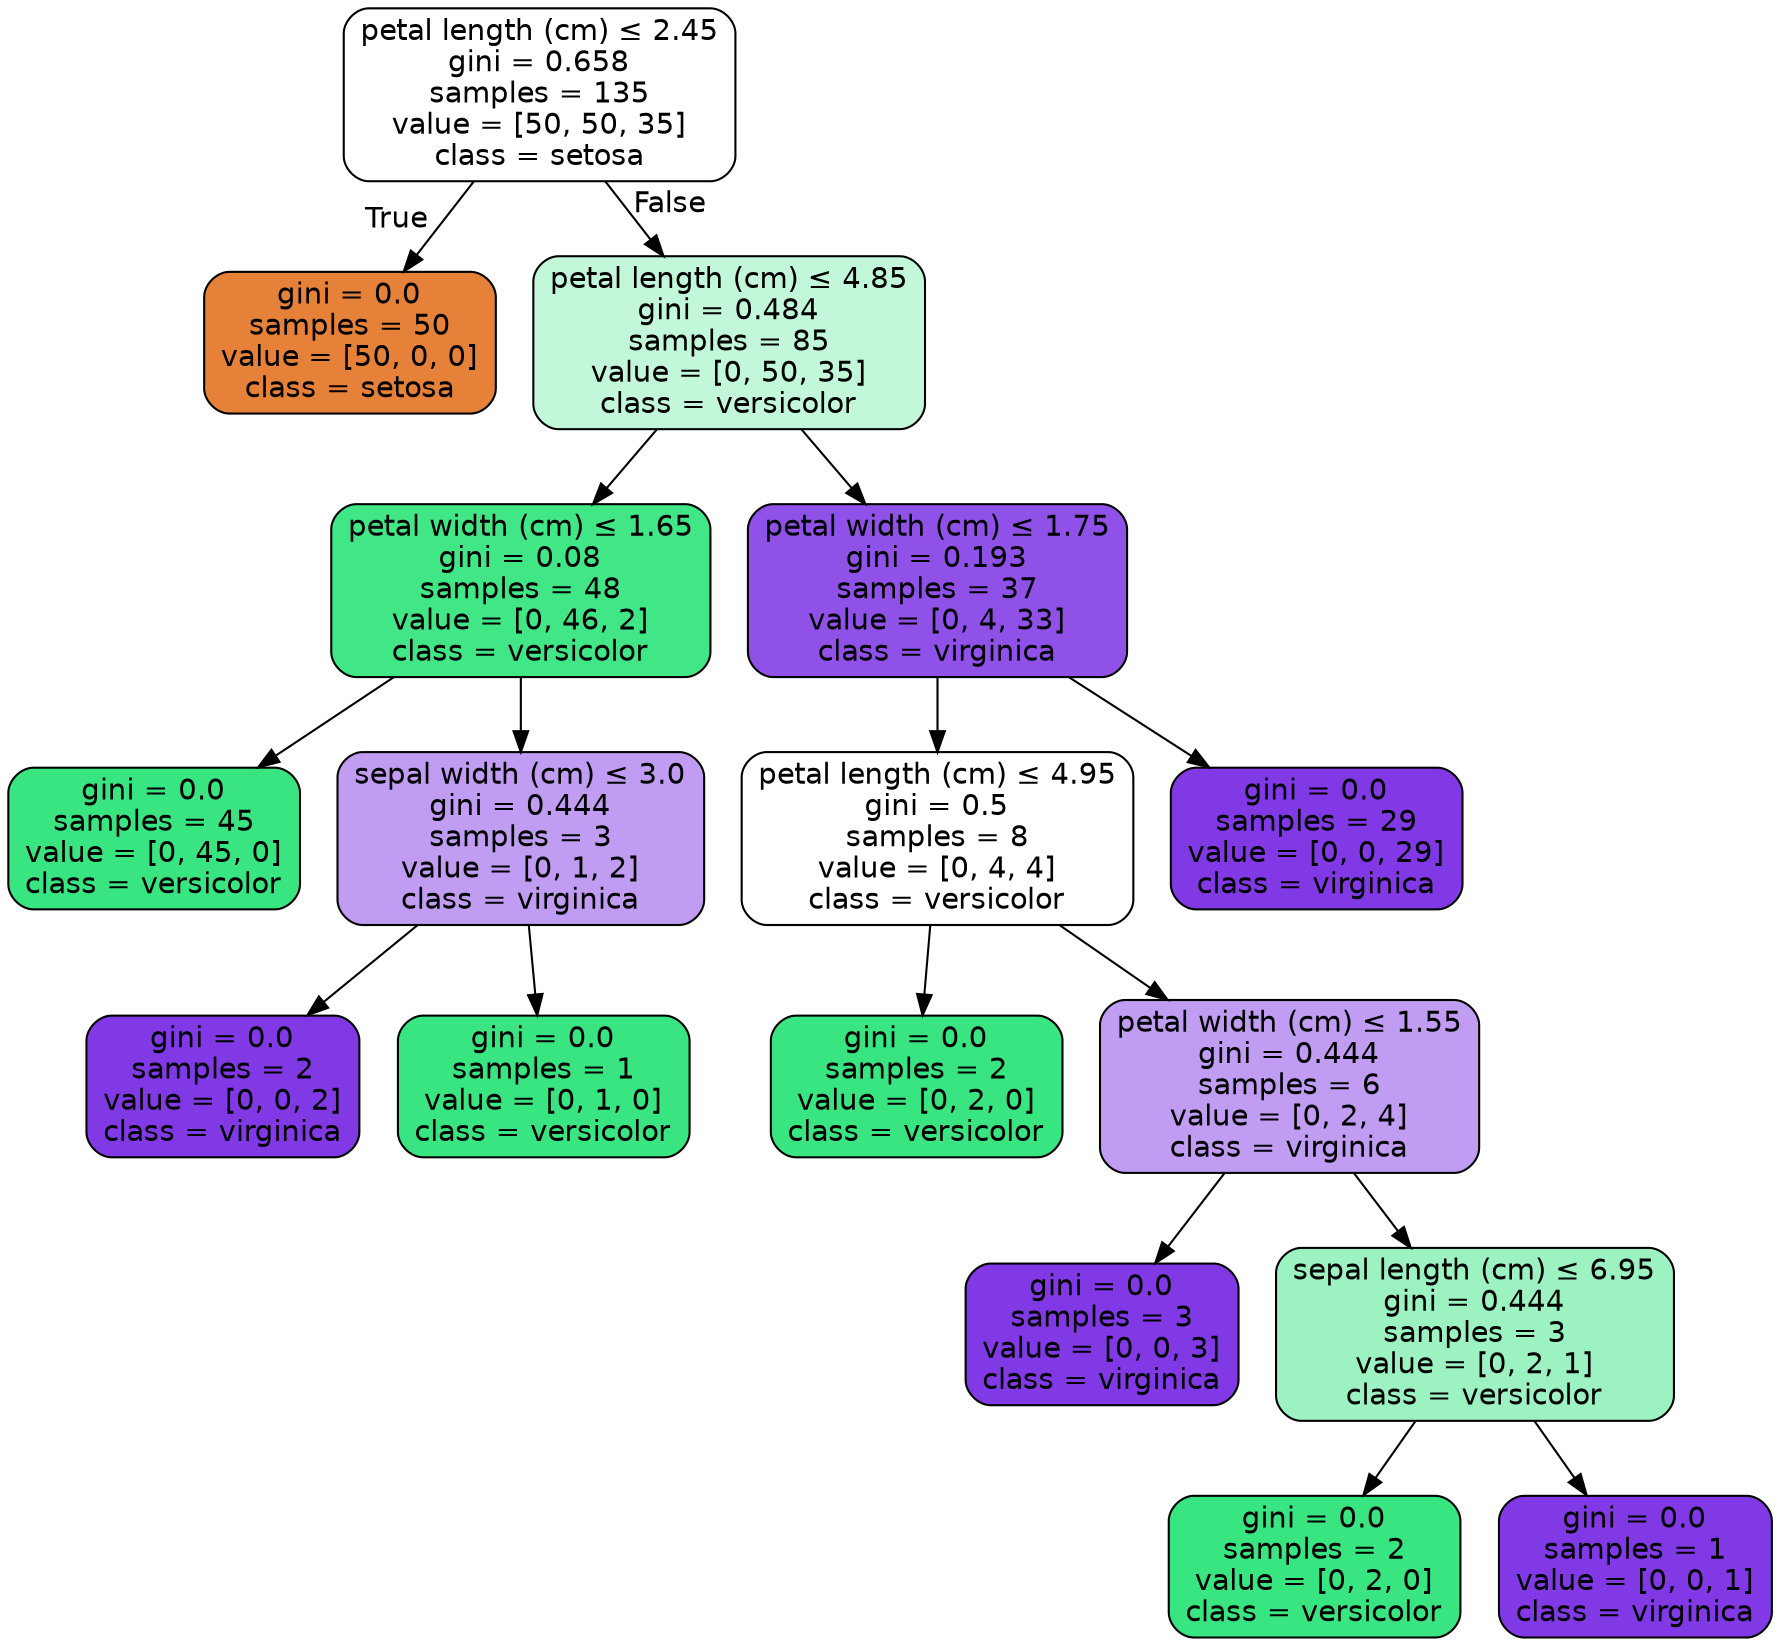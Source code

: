 digraph Tree {
node [shape=box, style="filled, rounded", color="black", fontname=helvetica] ;
edge [fontname=helvetica] ;
0 [label=<petal length (cm) &le; 2.45<br/>gini = 0.658<br/>samples = 135<br/>value = [50, 50, 35]<br/>class = setosa>, fillcolor="#e5813900"] ;
1 [label=<gini = 0.0<br/>samples = 50<br/>value = [50, 0, 0]<br/>class = setosa>, fillcolor="#e58139ff"] ;
0 -> 1 [labeldistance=2.5, labelangle=45, headlabel="True"] ;
2 [label=<petal length (cm) &le; 4.85<br/>gini = 0.484<br/>samples = 85<br/>value = [0, 50, 35]<br/>class = versicolor>, fillcolor="#39e5814d"] ;
0 -> 2 [labeldistance=2.5, labelangle=-45, headlabel="False"] ;
3 [label=<petal width (cm) &le; 1.65<br/>gini = 0.08<br/>samples = 48<br/>value = [0, 46, 2]<br/>class = versicolor>, fillcolor="#39e581f4"] ;
2 -> 3 ;
4 [label=<gini = 0.0<br/>samples = 45<br/>value = [0, 45, 0]<br/>class = versicolor>, fillcolor="#39e581ff"] ;
3 -> 4 ;
5 [label=<sepal width (cm) &le; 3.0<br/>gini = 0.444<br/>samples = 3<br/>value = [0, 1, 2]<br/>class = virginica>, fillcolor="#8139e57f"] ;
3 -> 5 ;
6 [label=<gini = 0.0<br/>samples = 2<br/>value = [0, 0, 2]<br/>class = virginica>, fillcolor="#8139e5ff"] ;
5 -> 6 ;
7 [label=<gini = 0.0<br/>samples = 1<br/>value = [0, 1, 0]<br/>class = versicolor>, fillcolor="#39e581ff"] ;
5 -> 7 ;
8 [label=<petal width (cm) &le; 1.75<br/>gini = 0.193<br/>samples = 37<br/>value = [0, 4, 33]<br/>class = virginica>, fillcolor="#8139e5e0"] ;
2 -> 8 ;
9 [label=<petal length (cm) &le; 4.95<br/>gini = 0.5<br/>samples = 8<br/>value = [0, 4, 4]<br/>class = versicolor>, fillcolor="#39e58100"] ;
8 -> 9 ;
10 [label=<gini = 0.0<br/>samples = 2<br/>value = [0, 2, 0]<br/>class = versicolor>, fillcolor="#39e581ff"] ;
9 -> 10 ;
11 [label=<petal width (cm) &le; 1.55<br/>gini = 0.444<br/>samples = 6<br/>value = [0, 2, 4]<br/>class = virginica>, fillcolor="#8139e57f"] ;
9 -> 11 ;
12 [label=<gini = 0.0<br/>samples = 3<br/>value = [0, 0, 3]<br/>class = virginica>, fillcolor="#8139e5ff"] ;
11 -> 12 ;
13 [label=<sepal length (cm) &le; 6.95<br/>gini = 0.444<br/>samples = 3<br/>value = [0, 2, 1]<br/>class = versicolor>, fillcolor="#39e5817f"] ;
11 -> 13 ;
14 [label=<gini = 0.0<br/>samples = 2<br/>value = [0, 2, 0]<br/>class = versicolor>, fillcolor="#39e581ff"] ;
13 -> 14 ;
15 [label=<gini = 0.0<br/>samples = 1<br/>value = [0, 0, 1]<br/>class = virginica>, fillcolor="#8139e5ff"] ;
13 -> 15 ;
16 [label=<gini = 0.0<br/>samples = 29<br/>value = [0, 0, 29]<br/>class = virginica>, fillcolor="#8139e5ff"] ;
8 -> 16 ;
}
